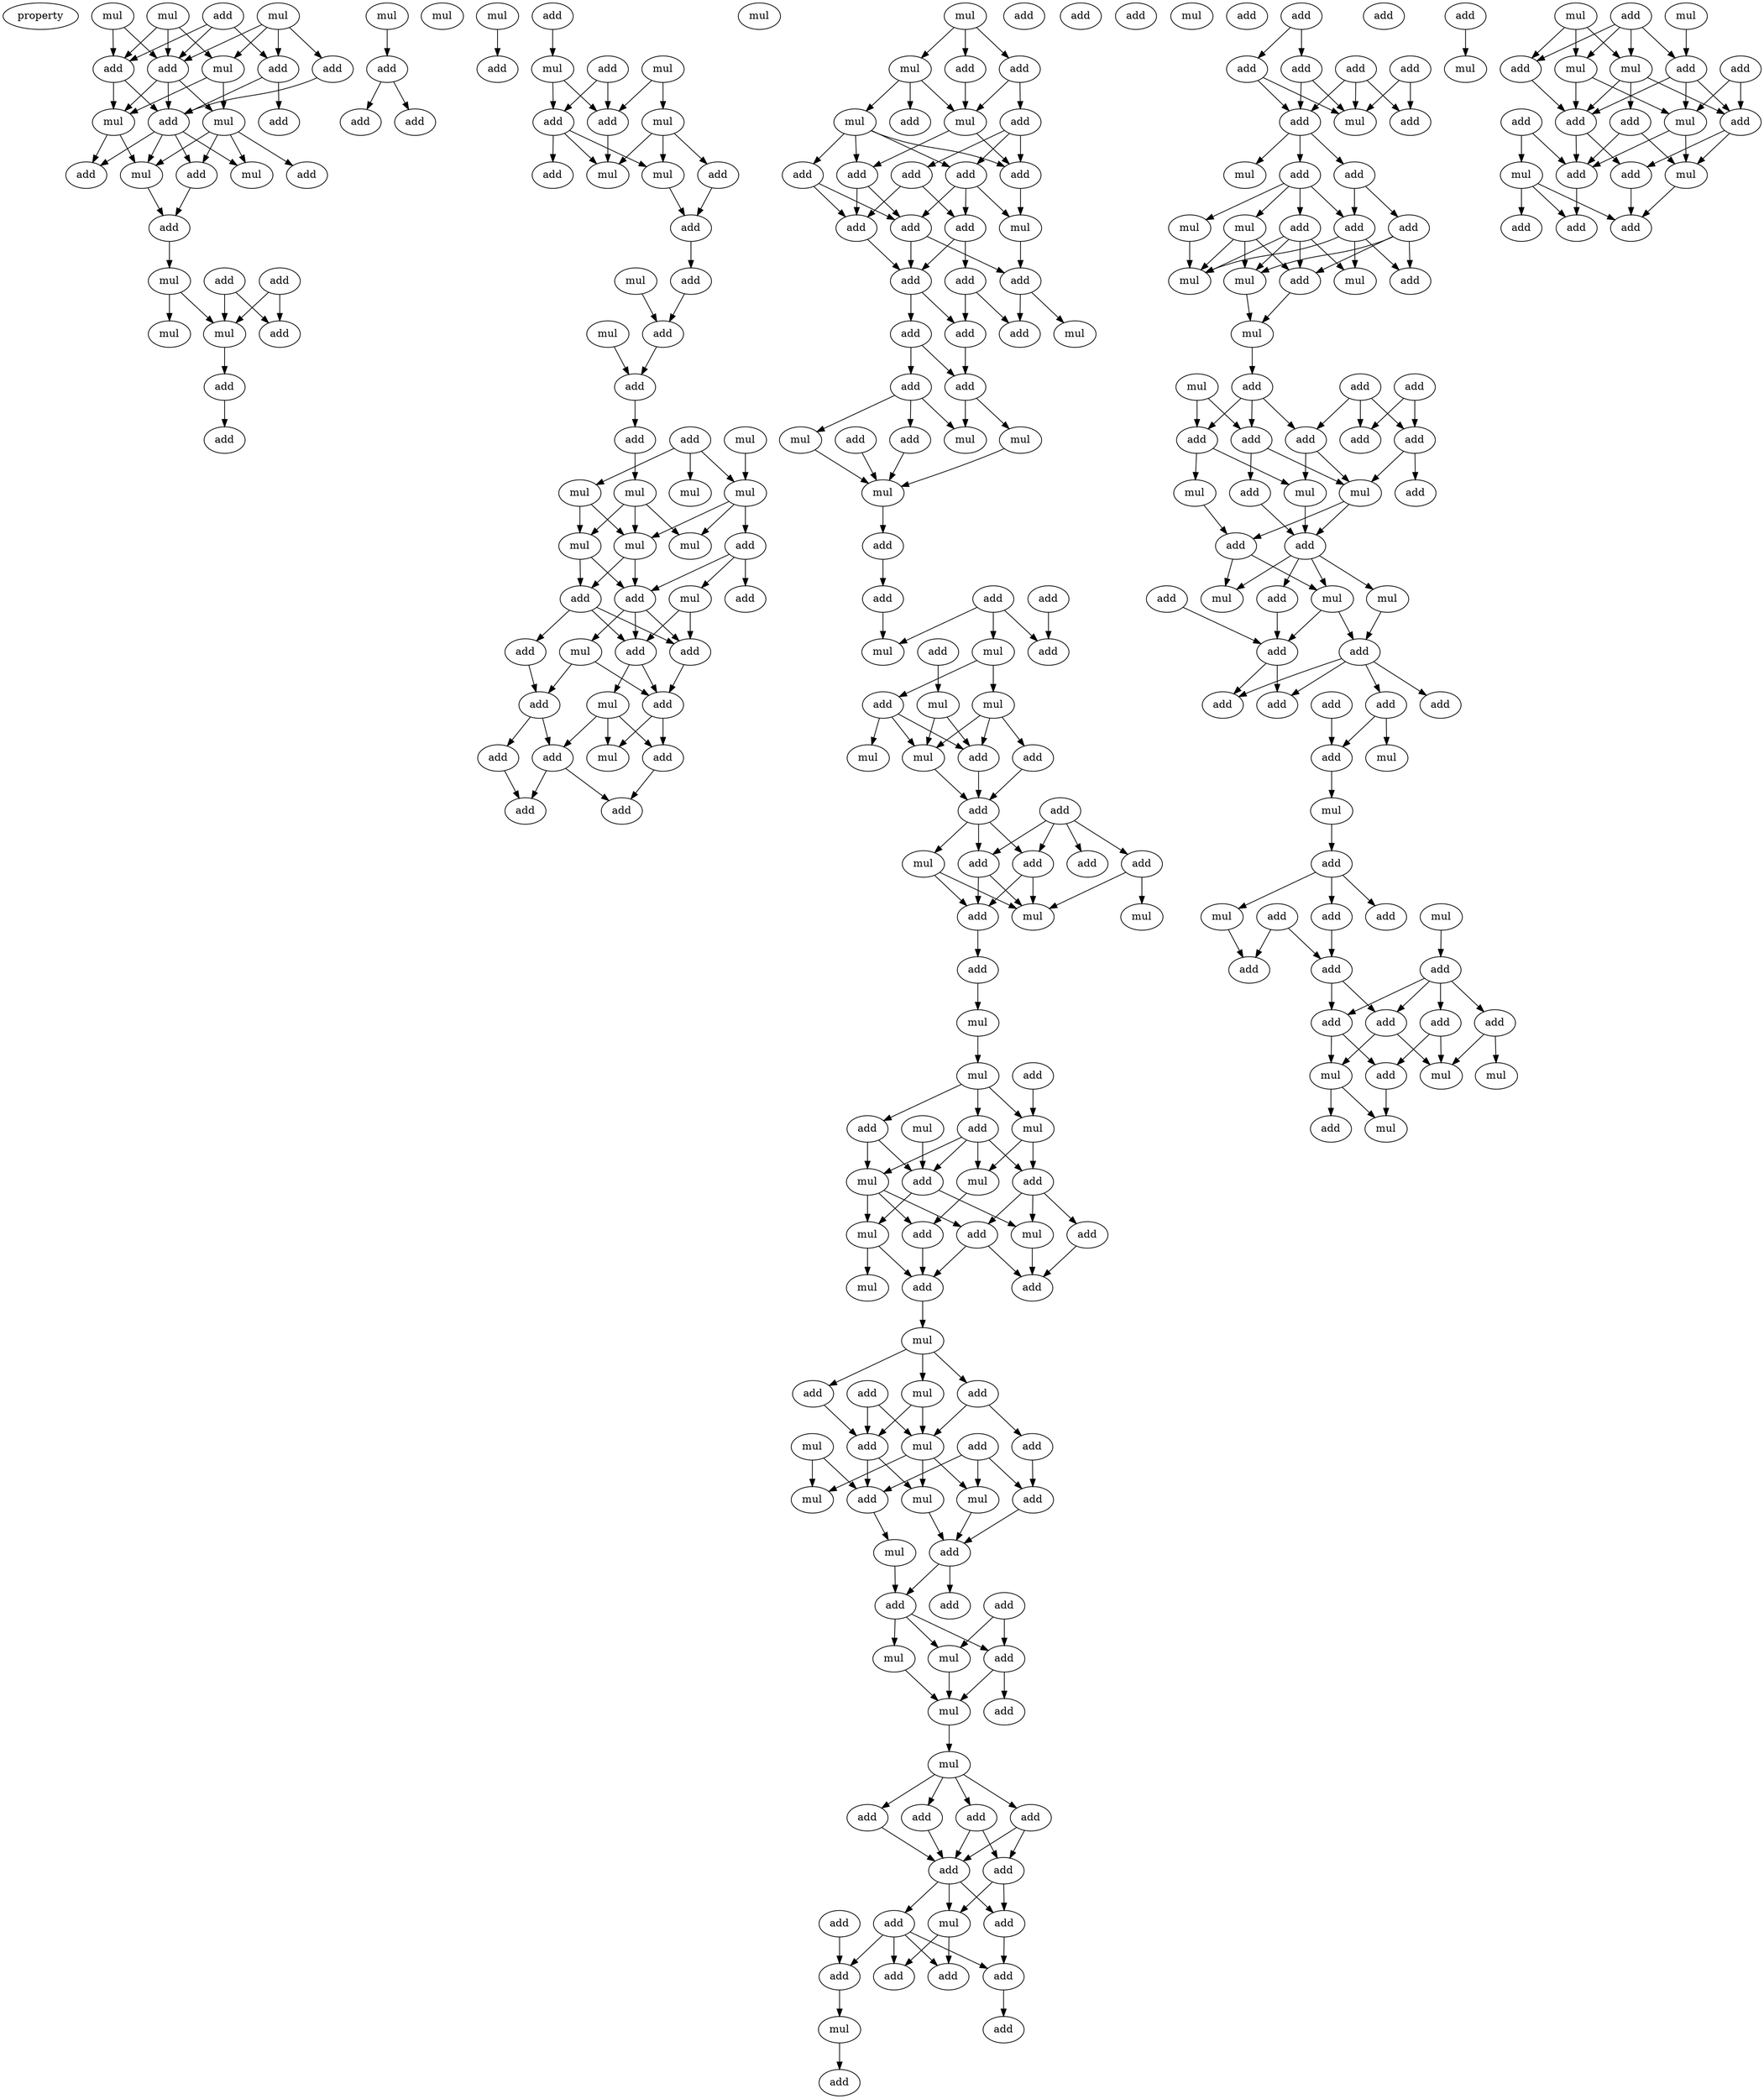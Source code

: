 digraph {
    node [fontcolor=black]
    property [mul=2,lf=1.4]
    0 [ label = add ];
    1 [ label = mul ];
    2 [ label = mul ];
    3 [ label = mul ];
    4 [ label = add ];
    5 [ label = add ];
    6 [ label = add ];
    7 [ label = mul ];
    8 [ label = add ];
    9 [ label = add ];
    10 [ label = add ];
    11 [ label = mul ];
    12 [ label = mul ];
    13 [ label = mul ];
    14 [ label = mul ];
    15 [ label = add ];
    16 [ label = add ];
    17 [ label = add ];
    18 [ label = add ];
    19 [ label = add ];
    20 [ label = mul ];
    21 [ label = add ];
    22 [ label = mul ];
    23 [ label = mul ];
    24 [ label = add ];
    25 [ label = add ];
    26 [ label = add ];
    27 [ label = mul ];
    28 [ label = add ];
    29 [ label = add ];
    30 [ label = add ];
    31 [ label = mul ];
    32 [ label = mul ];
    33 [ label = add ];
    34 [ label = add ];
    35 [ label = add ];
    36 [ label = mul ];
    37 [ label = mul ];
    38 [ label = mul ];
    39 [ label = add ];
    40 [ label = add ];
    41 [ label = add ];
    42 [ label = mul ];
    43 [ label = add ];
    44 [ label = mul ];
    45 [ label = add ];
    46 [ label = mul ];
    47 [ label = add ];
    48 [ label = mul ];
    49 [ label = mul ];
    50 [ label = add ];
    51 [ label = add ];
    52 [ label = mul ];
    53 [ label = add ];
    54 [ label = add ];
    55 [ label = mul ];
    56 [ label = mul ];
    57 [ label = mul ];
    58 [ label = mul ];
    59 [ label = mul ];
    60 [ label = mul ];
    61 [ label = mul ];
    62 [ label = add ];
    63 [ label = add ];
    64 [ label = mul ];
    65 [ label = add ];
    66 [ label = add ];
    67 [ label = mul ];
    68 [ label = add ];
    69 [ label = add ];
    70 [ label = add ];
    71 [ label = add ];
    72 [ label = add ];
    73 [ label = mul ];
    74 [ label = mul ];
    75 [ label = add ];
    76 [ label = add ];
    77 [ label = add ];
    78 [ label = add ];
    79 [ label = add ];
    80 [ label = mul ];
    81 [ label = add ];
    82 [ label = add ];
    83 [ label = mul ];
    84 [ label = add ];
    85 [ label = mul ];
    86 [ label = add ];
    87 [ label = mul ];
    88 [ label = add ];
    89 [ label = add ];
    90 [ label = add ];
    91 [ label = add ];
    92 [ label = add ];
    93 [ label = add ];
    94 [ label = add ];
    95 [ label = mul ];
    96 [ label = add ];
    97 [ label = add ];
    98 [ label = add ];
    99 [ label = add ];
    100 [ label = mul ];
    101 [ label = add ];
    102 [ label = add ];
    103 [ label = add ];
    104 [ label = add ];
    105 [ label = add ];
    106 [ label = mul ];
    107 [ label = add ];
    108 [ label = add ];
    109 [ label = mul ];
    110 [ label = mul ];
    111 [ label = mul ];
    112 [ label = add ];
    113 [ label = add ];
    114 [ label = add ];
    115 [ label = add ];
    116 [ label = add ];
    117 [ label = add ];
    118 [ label = mul ];
    119 [ label = add ];
    120 [ label = mul ];
    121 [ label = add ];
    122 [ label = mul ];
    123 [ label = add ];
    124 [ label = mul ];
    125 [ label = add ];
    126 [ label = add ];
    127 [ label = mul ];
    128 [ label = mul ];
    129 [ label = add ];
    130 [ label = add ];
    131 [ label = add ];
    132 [ label = add ];
    133 [ label = add ];
    134 [ label = mul ];
    135 [ label = add ];
    136 [ label = add ];
    137 [ label = mul ];
    138 [ label = mul ];
    139 [ label = add ];
    140 [ label = mul ];
    141 [ label = add ];
    142 [ label = mul ];
    143 [ label = mul ];
    144 [ label = mul ];
    145 [ label = add ];
    146 [ label = add ];
    147 [ label = mul ];
    148 [ label = add ];
    149 [ label = add ];
    150 [ label = mul ];
    151 [ label = add ];
    152 [ label = mul ];
    153 [ label = mul ];
    154 [ label = add ];
    155 [ label = add ];
    156 [ label = mul ];
    157 [ label = add ];
    158 [ label = add ];
    159 [ label = mul ];
    160 [ label = add ];
    161 [ label = add ];
    162 [ label = mul ];
    163 [ label = add ];
    164 [ label = add ];
    165 [ label = add ];
    166 [ label = add ];
    167 [ label = mul ];
    168 [ label = mul ];
    169 [ label = mul ];
    170 [ label = mul ];
    171 [ label = mul ];
    172 [ label = add ];
    173 [ label = add ];
    174 [ label = mul ];
    175 [ label = add ];
    176 [ label = add ];
    177 [ label = add ];
    178 [ label = add ];
    179 [ label = mul ];
    180 [ label = add ];
    181 [ label = mul ];
    182 [ label = add ];
    183 [ label = mul ];
    184 [ label = mul ];
    185 [ label = add ];
    186 [ label = add ];
    187 [ label = add ];
    188 [ label = add ];
    189 [ label = add ];
    190 [ label = add ];
    191 [ label = add ];
    192 [ label = add ];
    193 [ label = mul ];
    194 [ label = mul ];
    195 [ label = add ];
    196 [ label = add ];
    197 [ label = add ];
    198 [ label = add ];
    199 [ label = add ];
    200 [ label = add ];
    201 [ label = add ];
    202 [ label = mul ];
    203 [ label = add ];
    204 [ label = add ];
    205 [ label = add ];
    206 [ label = add ];
    207 [ label = add ];
    208 [ label = add ];
    209 [ label = add ];
    210 [ label = add ];
    211 [ label = add ];
    212 [ label = mul ];
    213 [ label = mul ];
    214 [ label = add ];
    215 [ label = add ];
    216 [ label = add ];
    217 [ label = add ];
    218 [ label = add ];
    219 [ label = mul ];
    220 [ label = mul ];
    221 [ label = mul ];
    222 [ label = add ];
    223 [ label = add ];
    224 [ label = mul ];
    225 [ label = mul ];
    226 [ label = mul ];
    227 [ label = add ];
    228 [ label = add ];
    229 [ label = mul ];
    230 [ label = add ];
    231 [ label = add ];
    232 [ label = add ];
    233 [ label = add ];
    234 [ label = add ];
    235 [ label = add ];
    236 [ label = mul ];
    237 [ label = mul ];
    238 [ label = mul ];
    239 [ label = add ];
    240 [ label = add ];
    241 [ label = add ];
    242 [ label = add ];
    243 [ label = add ];
    244 [ label = mul ];
    245 [ label = mul ];
    246 [ label = add ];
    247 [ label = mul ];
    248 [ label = add ];
    249 [ label = add ];
    250 [ label = add ];
    251 [ label = add ];
    252 [ label = add ];
    253 [ label = add ];
    254 [ label = add ];
    255 [ label = add ];
    256 [ label = mul ];
    257 [ label = mul ];
    258 [ label = add ];
    259 [ label = add ];
    260 [ label = mul ];
    261 [ label = add ];
    262 [ label = add ];
    263 [ label = mul ];
    264 [ label = add ];
    265 [ label = add ];
    266 [ label = add ];
    267 [ label = add ];
    268 [ label = add ];
    269 [ label = add ];
    270 [ label = add ];
    271 [ label = add ];
    272 [ label = mul ];
    273 [ label = mul ];
    274 [ label = mul ];
    275 [ label = add ];
    276 [ label = mul ];
    277 [ label = add ];
    278 [ label = add ];
    279 [ label = mul ];
    280 [ label = add ];
    281 [ label = mul ];
    282 [ label = mul ];
    283 [ label = mul ];
    284 [ label = add ];
    285 [ label = add ];
    286 [ label = mul ];
    287 [ label = add ];
    288 [ label = add ];
    289 [ label = add ];
    290 [ label = mul ];
    291 [ label = add ];
    292 [ label = add ];
    293 [ label = mul ];
    294 [ label = mul ];
    295 [ label = add ];
    296 [ label = add ];
    297 [ label = add ];
    298 [ label = add ];
    299 [ label = add ];
    0 -> 4 [ name = 0 ];
    0 -> 5 [ name = 1 ];
    0 -> 8 [ name = 2 ];
    1 -> 4 [ name = 3 ];
    1 -> 5 [ name = 4 ];
    1 -> 7 [ name = 5 ];
    2 -> 5 [ name = 6 ];
    2 -> 6 [ name = 7 ];
    2 -> 7 [ name = 8 ];
    2 -> 8 [ name = 9 ];
    3 -> 4 [ name = 10 ];
    3 -> 5 [ name = 11 ];
    4 -> 10 [ name = 12 ];
    4 -> 12 [ name = 13 ];
    5 -> 10 [ name = 14 ];
    5 -> 11 [ name = 15 ];
    5 -> 12 [ name = 16 ];
    6 -> 10 [ name = 17 ];
    7 -> 11 [ name = 18 ];
    7 -> 12 [ name = 19 ];
    8 -> 9 [ name = 20 ];
    8 -> 10 [ name = 21 ];
    10 -> 13 [ name = 22 ];
    10 -> 14 [ name = 23 ];
    10 -> 15 [ name = 24 ];
    10 -> 17 [ name = 25 ];
    11 -> 13 [ name = 26 ];
    11 -> 14 [ name = 27 ];
    11 -> 15 [ name = 28 ];
    11 -> 16 [ name = 29 ];
    12 -> 13 [ name = 30 ];
    12 -> 17 [ name = 31 ];
    13 -> 18 [ name = 32 ];
    15 -> 18 [ name = 33 ];
    18 -> 20 [ name = 34 ];
    19 -> 23 [ name = 35 ];
    19 -> 24 [ name = 36 ];
    20 -> 22 [ name = 37 ];
    20 -> 23 [ name = 38 ];
    21 -> 23 [ name = 39 ];
    21 -> 24 [ name = 40 ];
    23 -> 25 [ name = 41 ];
    25 -> 26 [ name = 42 ];
    27 -> 28 [ name = 43 ];
    28 -> 29 [ name = 44 ];
    28 -> 30 [ name = 45 ];
    32 -> 33 [ name = 46 ];
    34 -> 36 [ name = 47 ];
    35 -> 39 [ name = 48 ];
    35 -> 40 [ name = 49 ];
    36 -> 39 [ name = 50 ];
    36 -> 40 [ name = 51 ];
    37 -> 38 [ name = 52 ];
    37 -> 40 [ name = 53 ];
    38 -> 42 [ name = 54 ];
    38 -> 43 [ name = 55 ];
    38 -> 44 [ name = 56 ];
    39 -> 41 [ name = 57 ];
    39 -> 42 [ name = 58 ];
    39 -> 44 [ name = 59 ];
    40 -> 44 [ name = 60 ];
    42 -> 45 [ name = 61 ];
    43 -> 45 [ name = 62 ];
    45 -> 47 [ name = 63 ];
    46 -> 50 [ name = 64 ];
    47 -> 50 [ name = 65 ];
    49 -> 51 [ name = 66 ];
    50 -> 51 [ name = 67 ];
    51 -> 53 [ name = 68 ];
    52 -> 57 [ name = 69 ];
    53 -> 56 [ name = 70 ];
    54 -> 55 [ name = 71 ];
    54 -> 57 [ name = 72 ];
    54 -> 58 [ name = 73 ];
    55 -> 59 [ name = 74 ];
    55 -> 61 [ name = 75 ];
    56 -> 59 [ name = 76 ];
    56 -> 60 [ name = 77 ];
    56 -> 61 [ name = 78 ];
    57 -> 59 [ name = 79 ];
    57 -> 60 [ name = 80 ];
    57 -> 62 [ name = 81 ];
    59 -> 65 [ name = 82 ];
    59 -> 66 [ name = 83 ];
    61 -> 65 [ name = 84 ];
    61 -> 66 [ name = 85 ];
    62 -> 63 [ name = 86 ];
    62 -> 64 [ name = 87 ];
    62 -> 66 [ name = 88 ];
    64 -> 68 [ name = 89 ];
    64 -> 69 [ name = 90 ];
    65 -> 68 [ name = 91 ];
    65 -> 69 [ name = 92 ];
    65 -> 70 [ name = 93 ];
    66 -> 67 [ name = 94 ];
    66 -> 68 [ name = 95 ];
    66 -> 69 [ name = 96 ];
    67 -> 71 [ name = 97 ];
    67 -> 72 [ name = 98 ];
    68 -> 71 [ name = 99 ];
    69 -> 71 [ name = 100 ];
    69 -> 73 [ name = 101 ];
    70 -> 72 [ name = 102 ];
    71 -> 74 [ name = 103 ];
    71 -> 75 [ name = 104 ];
    72 -> 76 [ name = 105 ];
    72 -> 77 [ name = 106 ];
    73 -> 74 [ name = 107 ];
    73 -> 75 [ name = 108 ];
    73 -> 77 [ name = 109 ];
    75 -> 78 [ name = 110 ];
    76 -> 79 [ name = 111 ];
    77 -> 78 [ name = 112 ];
    77 -> 79 [ name = 113 ];
    80 -> 81 [ name = 114 ];
    80 -> 82 [ name = 115 ];
    80 -> 83 [ name = 116 ];
    81 -> 85 [ name = 117 ];
    82 -> 85 [ name = 118 ];
    82 -> 86 [ name = 119 ];
    83 -> 84 [ name = 120 ];
    83 -> 85 [ name = 121 ];
    83 -> 87 [ name = 122 ];
    85 -> 90 [ name = 123 ];
    85 -> 92 [ name = 124 ];
    86 -> 88 [ name = 125 ];
    86 -> 91 [ name = 126 ];
    86 -> 92 [ name = 127 ];
    87 -> 89 [ name = 128 ];
    87 -> 90 [ name = 129 ];
    87 -> 91 [ name = 130 ];
    87 -> 92 [ name = 131 ];
    88 -> 94 [ name = 132 ];
    88 -> 96 [ name = 133 ];
    89 -> 93 [ name = 134 ];
    89 -> 94 [ name = 135 ];
    90 -> 93 [ name = 136 ];
    90 -> 94 [ name = 137 ];
    91 -> 93 [ name = 138 ];
    91 -> 95 [ name = 139 ];
    91 -> 96 [ name = 140 ];
    92 -> 95 [ name = 141 ];
    93 -> 97 [ name = 142 ];
    93 -> 99 [ name = 143 ];
    94 -> 97 [ name = 144 ];
    95 -> 99 [ name = 145 ];
    96 -> 97 [ name = 146 ];
    96 -> 98 [ name = 147 ];
    97 -> 101 [ name = 148 ];
    97 -> 103 [ name = 149 ];
    98 -> 101 [ name = 150 ];
    98 -> 102 [ name = 151 ];
    99 -> 100 [ name = 152 ];
    99 -> 102 [ name = 153 ];
    101 -> 105 [ name = 154 ];
    103 -> 104 [ name = 155 ];
    103 -> 105 [ name = 156 ];
    104 -> 106 [ name = 157 ];
    104 -> 107 [ name = 158 ];
    104 -> 110 [ name = 159 ];
    105 -> 109 [ name = 160 ];
    105 -> 110 [ name = 161 ];
    106 -> 111 [ name = 162 ];
    107 -> 111 [ name = 163 ];
    108 -> 111 [ name = 164 ];
    109 -> 111 [ name = 165 ];
    111 -> 112 [ name = 166 ];
    112 -> 116 [ name = 167 ];
    114 -> 118 [ name = 168 ];
    114 -> 119 [ name = 169 ];
    114 -> 120 [ name = 170 ];
    115 -> 119 [ name = 171 ];
    116 -> 118 [ name = 172 ];
    117 -> 122 [ name = 173 ];
    120 -> 123 [ name = 174 ];
    120 -> 124 [ name = 175 ];
    122 -> 126 [ name = 176 ];
    122 -> 127 [ name = 177 ];
    123 -> 126 [ name = 178 ];
    123 -> 127 [ name = 179 ];
    123 -> 128 [ name = 180 ];
    124 -> 125 [ name = 181 ];
    124 -> 126 [ name = 182 ];
    124 -> 127 [ name = 183 ];
    125 -> 129 [ name = 184 ];
    126 -> 129 [ name = 185 ];
    127 -> 129 [ name = 186 ];
    129 -> 133 [ name = 187 ];
    129 -> 134 [ name = 188 ];
    129 -> 135 [ name = 189 ];
    130 -> 131 [ name = 190 ];
    130 -> 132 [ name = 191 ];
    130 -> 133 [ name = 192 ];
    130 -> 135 [ name = 193 ];
    131 -> 137 [ name = 194 ];
    131 -> 138 [ name = 195 ];
    133 -> 136 [ name = 196 ];
    133 -> 138 [ name = 197 ];
    134 -> 136 [ name = 198 ];
    134 -> 138 [ name = 199 ];
    135 -> 136 [ name = 200 ];
    135 -> 138 [ name = 201 ];
    136 -> 139 [ name = 202 ];
    139 -> 140 [ name = 203 ];
    140 -> 142 [ name = 204 ];
    141 -> 144 [ name = 205 ];
    142 -> 144 [ name = 206 ];
    142 -> 145 [ name = 207 ];
    142 -> 146 [ name = 208 ];
    143 -> 149 [ name = 209 ];
    144 -> 147 [ name = 210 ];
    144 -> 148 [ name = 211 ];
    145 -> 147 [ name = 212 ];
    145 -> 148 [ name = 213 ];
    145 -> 149 [ name = 214 ];
    145 -> 150 [ name = 215 ];
    146 -> 149 [ name = 216 ];
    146 -> 150 [ name = 217 ];
    147 -> 155 [ name = 218 ];
    148 -> 151 [ name = 219 ];
    148 -> 153 [ name = 220 ];
    148 -> 154 [ name = 221 ];
    149 -> 152 [ name = 222 ];
    149 -> 153 [ name = 223 ];
    150 -> 152 [ name = 224 ];
    150 -> 154 [ name = 225 ];
    150 -> 155 [ name = 226 ];
    151 -> 157 [ name = 227 ];
    152 -> 156 [ name = 228 ];
    152 -> 158 [ name = 229 ];
    153 -> 157 [ name = 230 ];
    154 -> 157 [ name = 231 ];
    154 -> 158 [ name = 232 ];
    155 -> 158 [ name = 233 ];
    158 -> 159 [ name = 234 ];
    159 -> 160 [ name = 235 ];
    159 -> 161 [ name = 236 ];
    159 -> 162 [ name = 237 ];
    160 -> 166 [ name = 238 ];
    161 -> 165 [ name = 239 ];
    161 -> 167 [ name = 240 ];
    162 -> 166 [ name = 241 ];
    162 -> 167 [ name = 242 ];
    163 -> 166 [ name = 243 ];
    163 -> 167 [ name = 244 ];
    164 -> 170 [ name = 245 ];
    164 -> 172 [ name = 246 ];
    164 -> 173 [ name = 247 ];
    165 -> 172 [ name = 248 ];
    166 -> 169 [ name = 249 ];
    166 -> 173 [ name = 250 ];
    167 -> 169 [ name = 251 ];
    167 -> 170 [ name = 252 ];
    167 -> 171 [ name = 253 ];
    168 -> 171 [ name = 254 ];
    168 -> 173 [ name = 255 ];
    169 -> 175 [ name = 256 ];
    170 -> 175 [ name = 257 ];
    172 -> 175 [ name = 258 ];
    173 -> 174 [ name = 259 ];
    174 -> 177 [ name = 260 ];
    175 -> 177 [ name = 261 ];
    175 -> 178 [ name = 262 ];
    176 -> 179 [ name = 263 ];
    176 -> 180 [ name = 264 ];
    177 -> 179 [ name = 265 ];
    177 -> 180 [ name = 266 ];
    177 -> 181 [ name = 267 ];
    179 -> 183 [ name = 268 ];
    180 -> 182 [ name = 269 ];
    180 -> 183 [ name = 270 ];
    181 -> 183 [ name = 271 ];
    183 -> 184 [ name = 272 ];
    184 -> 185 [ name = 273 ];
    184 -> 186 [ name = 274 ];
    184 -> 188 [ name = 275 ];
    184 -> 189 [ name = 276 ];
    185 -> 190 [ name = 277 ];
    186 -> 190 [ name = 278 ];
    186 -> 191 [ name = 279 ];
    188 -> 190 [ name = 280 ];
    189 -> 190 [ name = 281 ];
    189 -> 191 [ name = 282 ];
    190 -> 192 [ name = 283 ];
    190 -> 194 [ name = 284 ];
    190 -> 195 [ name = 285 ];
    191 -> 194 [ name = 286 ];
    191 -> 195 [ name = 287 ];
    192 -> 197 [ name = 288 ];
    192 -> 198 [ name = 289 ];
    192 -> 199 [ name = 290 ];
    192 -> 200 [ name = 291 ];
    194 -> 198 [ name = 292 ];
    194 -> 199 [ name = 293 ];
    195 -> 200 [ name = 294 ];
    196 -> 197 [ name = 295 ];
    197 -> 202 [ name = 296 ];
    200 -> 201 [ name = 297 ];
    202 -> 203 [ name = 298 ];
    205 -> 206 [ name = 299 ];
    205 -> 207 [ name = 300 ];
    206 -> 210 [ name = 301 ];
    206 -> 212 [ name = 302 ];
    207 -> 210 [ name = 303 ];
    207 -> 212 [ name = 304 ];
    208 -> 211 [ name = 305 ];
    208 -> 212 [ name = 306 ];
    209 -> 210 [ name = 307 ];
    209 -> 211 [ name = 308 ];
    209 -> 212 [ name = 309 ];
    210 -> 213 [ name = 310 ];
    210 -> 214 [ name = 311 ];
    210 -> 215 [ name = 312 ];
    214 -> 216 [ name = 313 ];
    214 -> 217 [ name = 314 ];
    215 -> 216 [ name = 315 ];
    215 -> 218 [ name = 316 ];
    215 -> 219 [ name = 317 ];
    215 -> 220 [ name = 318 ];
    216 -> 221 [ name = 319 ];
    216 -> 222 [ name = 320 ];
    216 -> 225 [ name = 321 ];
    217 -> 222 [ name = 322 ];
    217 -> 223 [ name = 323 ];
    217 -> 224 [ name = 324 ];
    218 -> 221 [ name = 325 ];
    218 -> 223 [ name = 326 ];
    218 -> 224 [ name = 327 ];
    218 -> 225 [ name = 328 ];
    219 -> 221 [ name = 329 ];
    219 -> 223 [ name = 330 ];
    219 -> 224 [ name = 331 ];
    220 -> 221 [ name = 332 ];
    223 -> 226 [ name = 333 ];
    224 -> 226 [ name = 334 ];
    226 -> 230 [ name = 335 ];
    227 -> 233 [ name = 336 ];
    227 -> 234 [ name = 337 ];
    228 -> 232 [ name = 338 ];
    228 -> 233 [ name = 339 ];
    228 -> 234 [ name = 340 ];
    229 -> 231 [ name = 341 ];
    229 -> 235 [ name = 342 ];
    230 -> 231 [ name = 343 ];
    230 -> 232 [ name = 344 ];
    230 -> 235 [ name = 345 ];
    231 -> 238 [ name = 346 ];
    231 -> 240 [ name = 347 ];
    232 -> 236 [ name = 348 ];
    232 -> 238 [ name = 349 ];
    234 -> 238 [ name = 350 ];
    234 -> 239 [ name = 351 ];
    235 -> 236 [ name = 352 ];
    235 -> 237 [ name = 353 ];
    236 -> 242 [ name = 354 ];
    237 -> 241 [ name = 355 ];
    238 -> 241 [ name = 356 ];
    238 -> 242 [ name = 357 ];
    240 -> 242 [ name = 358 ];
    241 -> 244 [ name = 359 ];
    241 -> 245 [ name = 360 ];
    242 -> 243 [ name = 361 ];
    242 -> 244 [ name = 362 ];
    242 -> 245 [ name = 363 ];
    242 -> 247 [ name = 364 ];
    243 -> 248 [ name = 365 ];
    244 -> 248 [ name = 366 ];
    244 -> 249 [ name = 367 ];
    246 -> 248 [ name = 368 ];
    247 -> 249 [ name = 369 ];
    248 -> 251 [ name = 370 ];
    248 -> 254 [ name = 371 ];
    249 -> 251 [ name = 372 ];
    249 -> 252 [ name = 373 ];
    249 -> 253 [ name = 374 ];
    249 -> 254 [ name = 375 ];
    250 -> 255 [ name = 376 ];
    253 -> 255 [ name = 377 ];
    253 -> 256 [ name = 378 ];
    255 -> 257 [ name = 379 ];
    257 -> 258 [ name = 380 ];
    258 -> 260 [ name = 381 ];
    258 -> 261 [ name = 382 ];
    258 -> 262 [ name = 383 ];
    259 -> 264 [ name = 384 ];
    259 -> 266 [ name = 385 ];
    260 -> 266 [ name = 386 ];
    261 -> 264 [ name = 387 ];
    263 -> 265 [ name = 388 ];
    264 -> 268 [ name = 389 ];
    264 -> 270 [ name = 390 ];
    265 -> 267 [ name = 391 ];
    265 -> 268 [ name = 392 ];
    265 -> 269 [ name = 393 ];
    265 -> 270 [ name = 394 ];
    267 -> 273 [ name = 395 ];
    267 -> 275 [ name = 396 ];
    268 -> 272 [ name = 397 ];
    268 -> 275 [ name = 398 ];
    269 -> 273 [ name = 399 ];
    269 -> 274 [ name = 400 ];
    270 -> 272 [ name = 401 ];
    270 -> 273 [ name = 402 ];
    272 -> 276 [ name = 403 ];
    272 -> 277 [ name = 404 ];
    275 -> 276 [ name = 405 ];
    278 -> 279 [ name = 406 ];
    280 -> 283 [ name = 407 ];
    280 -> 284 [ name = 408 ];
    280 -> 286 [ name = 409 ];
    280 -> 287 [ name = 410 ];
    281 -> 287 [ name = 411 ];
    282 -> 283 [ name = 412 ];
    282 -> 284 [ name = 413 ];
    282 -> 286 [ name = 414 ];
    283 -> 289 [ name = 415 ];
    283 -> 291 [ name = 416 ];
    283 -> 292 [ name = 417 ];
    284 -> 291 [ name = 418 ];
    285 -> 289 [ name = 419 ];
    285 -> 290 [ name = 420 ];
    286 -> 290 [ name = 421 ];
    286 -> 291 [ name = 422 ];
    287 -> 289 [ name = 423 ];
    287 -> 290 [ name = 424 ];
    287 -> 291 [ name = 425 ];
    288 -> 293 [ name = 426 ];
    288 -> 295 [ name = 427 ];
    289 -> 294 [ name = 428 ];
    289 -> 296 [ name = 429 ];
    290 -> 294 [ name = 430 ];
    290 -> 295 [ name = 431 ];
    291 -> 295 [ name = 432 ];
    291 -> 296 [ name = 433 ];
    292 -> 294 [ name = 434 ];
    292 -> 295 [ name = 435 ];
    293 -> 297 [ name = 436 ];
    293 -> 298 [ name = 437 ];
    293 -> 299 [ name = 438 ];
    294 -> 297 [ name = 439 ];
    295 -> 298 [ name = 440 ];
    296 -> 297 [ name = 441 ];
}

